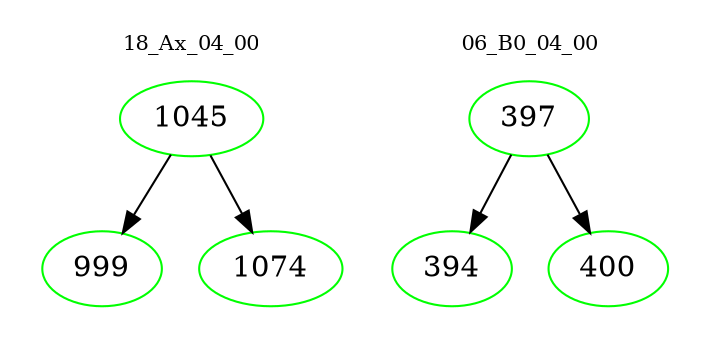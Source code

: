 digraph{
subgraph cluster_0 {
color = white
label = "18_Ax_04_00";
fontsize=10;
T0_1045 [label="1045", color="green"]
T0_1045 -> T0_999 [color="black"]
T0_999 [label="999", color="green"]
T0_1045 -> T0_1074 [color="black"]
T0_1074 [label="1074", color="green"]
}
subgraph cluster_1 {
color = white
label = "06_B0_04_00";
fontsize=10;
T1_397 [label="397", color="green"]
T1_397 -> T1_394 [color="black"]
T1_394 [label="394", color="green"]
T1_397 -> T1_400 [color="black"]
T1_400 [label="400", color="green"]
}
}
